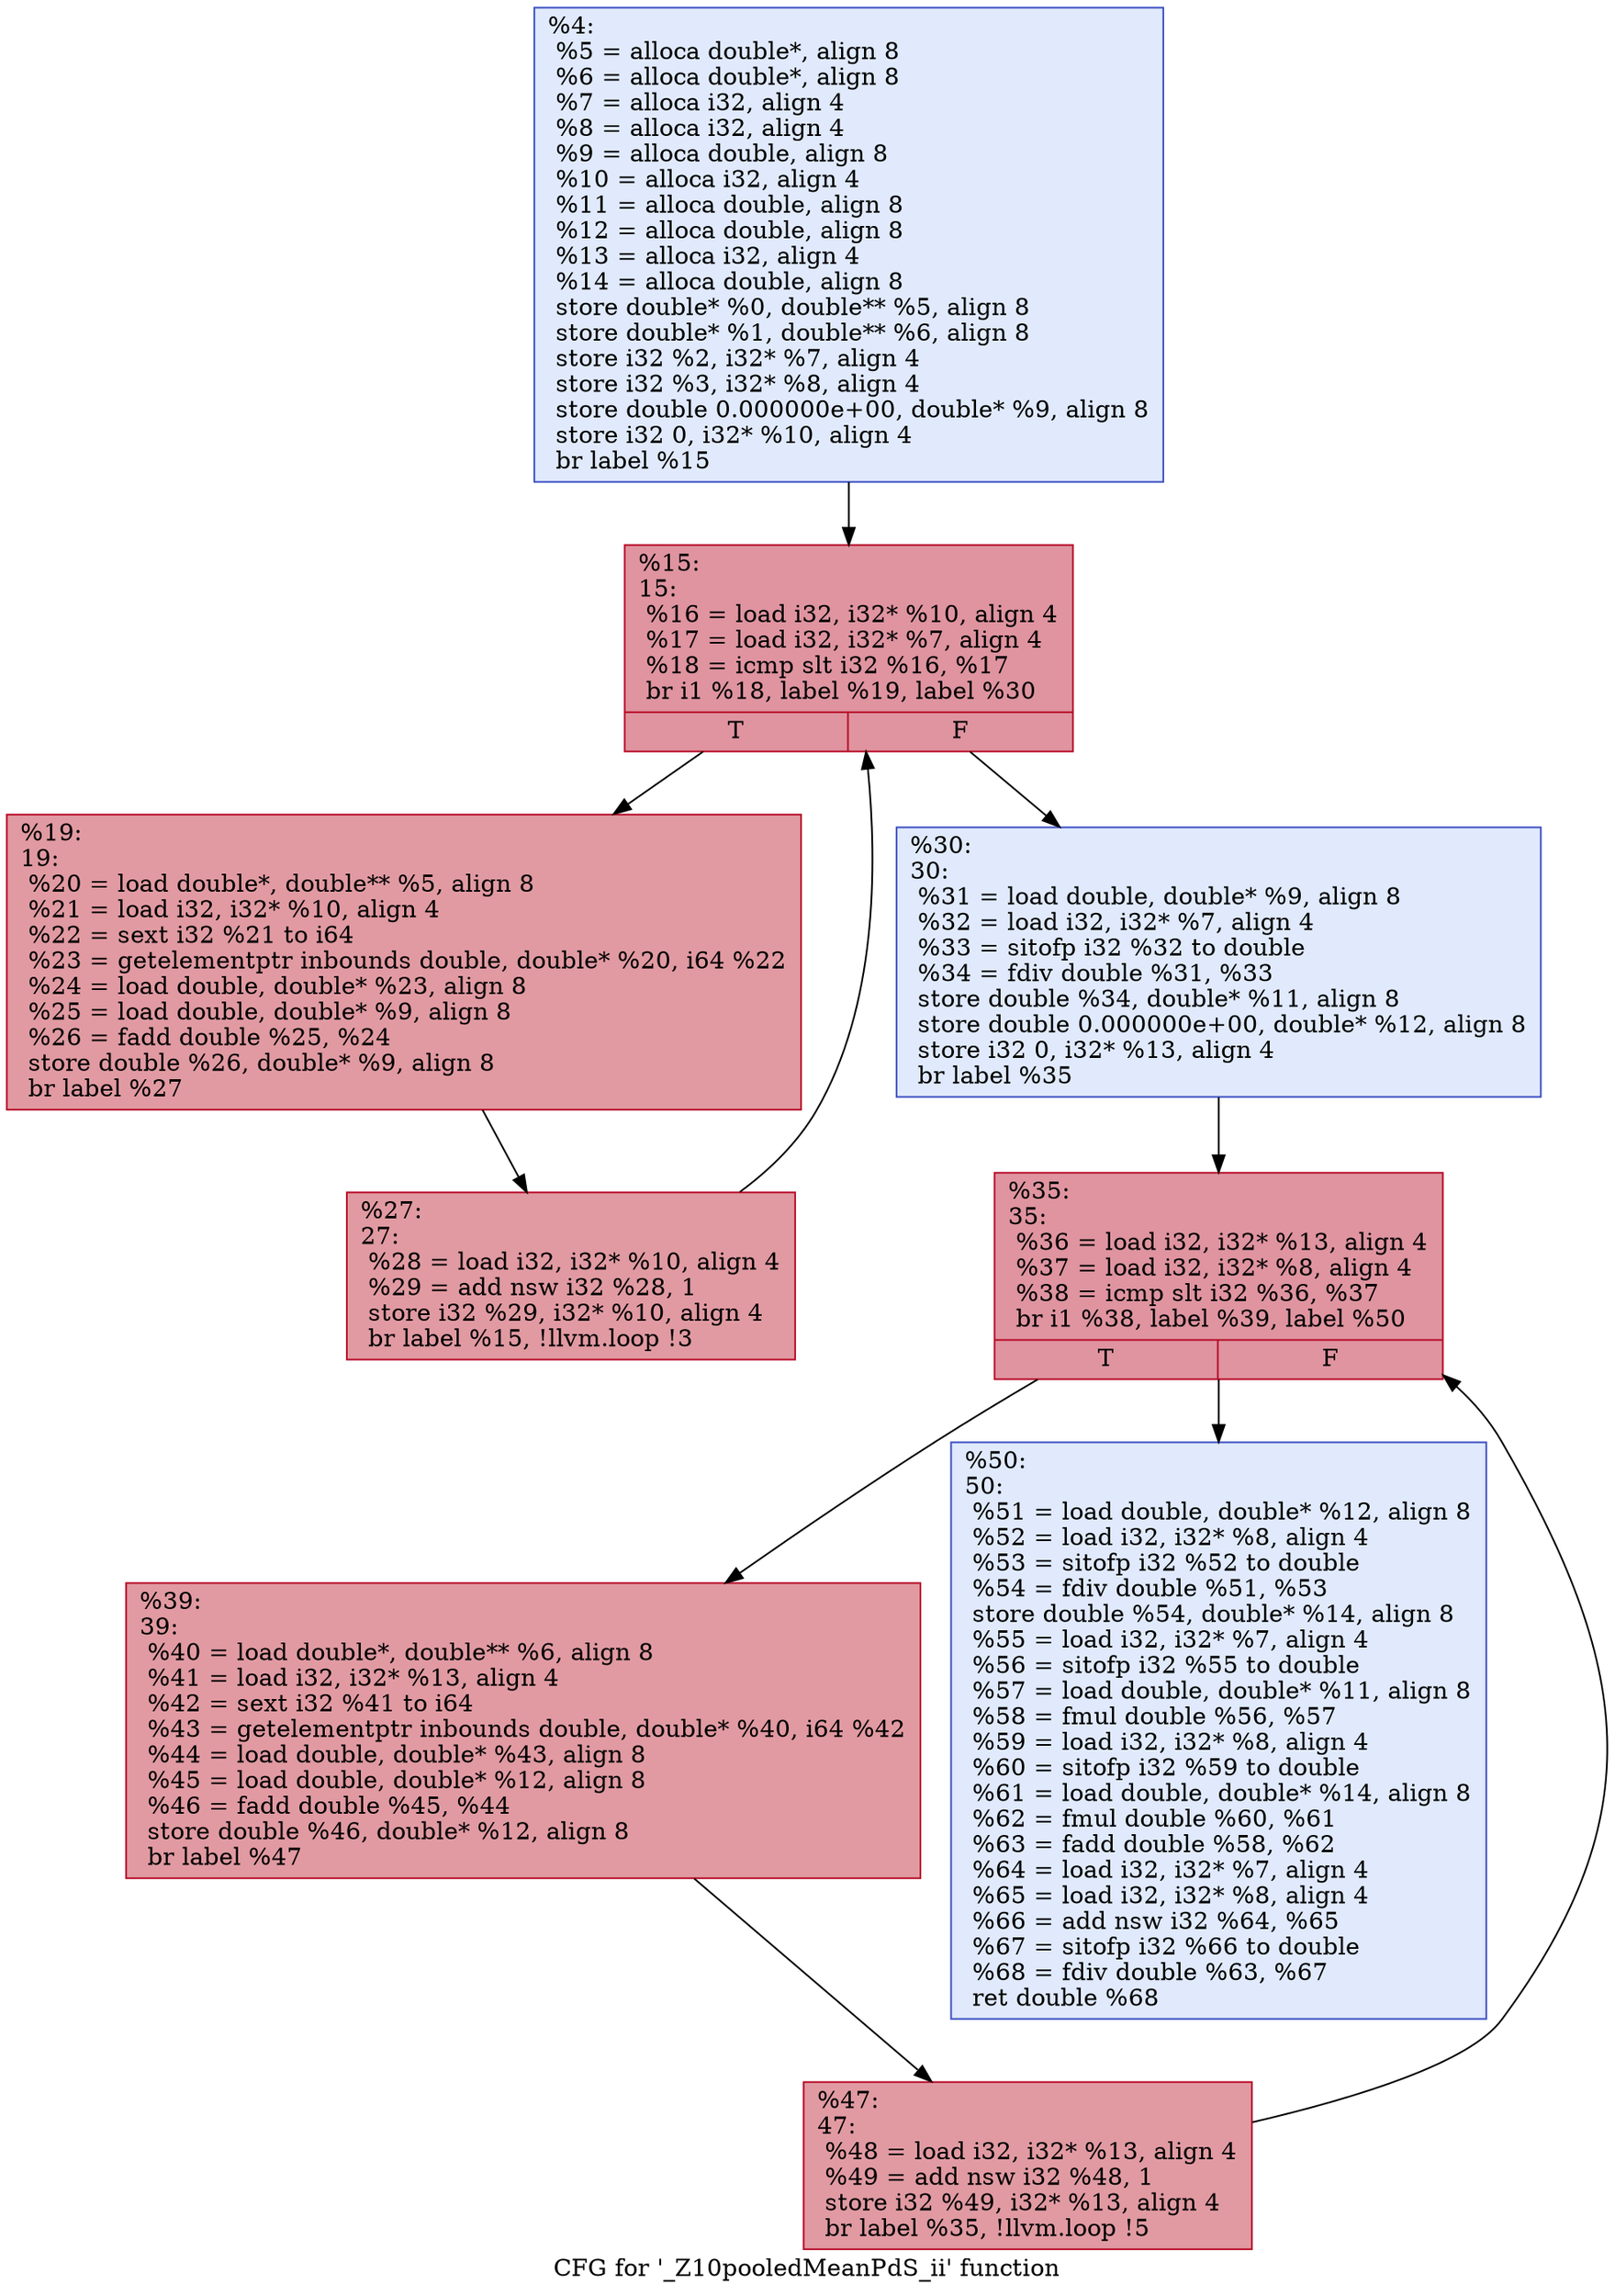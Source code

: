 digraph "CFG for '_Z10pooledMeanPdS_ii' function" {
	label="CFG for '_Z10pooledMeanPdS_ii' function";

	1 [shape=record,color="#3d50c3ff", style=filled, fillcolor="#b9d0f970",label="{%4:\l  %5 = alloca double*, align 8\l  %6 = alloca double*, align 8\l  %7 = alloca i32, align 4\l  %8 = alloca i32, align 4\l  %9 = alloca double, align 8\l  %10 = alloca i32, align 4\l  %11 = alloca double, align 8\l  %12 = alloca double, align 8\l  %13 = alloca i32, align 4\l  %14 = alloca double, align 8\l  store double* %0, double** %5, align 8\l  store double* %1, double** %6, align 8\l  store i32 %2, i32* %7, align 4\l  store i32 %3, i32* %8, align 4\l  store double 0.000000e+00, double* %9, align 8\l  store i32 0, i32* %10, align 4\l  br label %15\l}"];
	1 -> 2;
	2 [shape=record,color="#b70d28ff", style=filled, fillcolor="#b70d2870",label="{%15:\l15:                                               \l  %16 = load i32, i32* %10, align 4\l  %17 = load i32, i32* %7, align 4\l  %18 = icmp slt i32 %16, %17\l  br i1 %18, label %19, label %30\l|{<s0>T|<s1>F}}"];
	2 -> 3;
	2 -> 4;
	3 [shape=record,color="#b70d28ff", style=filled, fillcolor="#bb1b2c70",label="{%19:\l19:                                               \l  %20 = load double*, double** %5, align 8\l  %21 = load i32, i32* %10, align 4\l  %22 = sext i32 %21 to i64\l  %23 = getelementptr inbounds double, double* %20, i64 %22\l  %24 = load double, double* %23, align 8\l  %25 = load double, double* %9, align 8\l  %26 = fadd double %25, %24\l  store double %26, double* %9, align 8\l  br label %27\l}"];
	3 -> 5;
	5 [shape=record,color="#b70d28ff", style=filled, fillcolor="#bb1b2c70",label="{%27:\l27:                                               \l  %28 = load i32, i32* %10, align 4\l  %29 = add nsw i32 %28, 1\l  store i32 %29, i32* %10, align 4\l  br label %15, !llvm.loop !3\l}"];
	5 -> 2;
	4 [shape=record,color="#3d50c3ff", style=filled, fillcolor="#b9d0f970",label="{%30:\l30:                                               \l  %31 = load double, double* %9, align 8\l  %32 = load i32, i32* %7, align 4\l  %33 = sitofp i32 %32 to double\l  %34 = fdiv double %31, %33\l  store double %34, double* %11, align 8\l  store double 0.000000e+00, double* %12, align 8\l  store i32 0, i32* %13, align 4\l  br label %35\l}"];
	4 -> 6;
	6 [shape=record,color="#b70d28ff", style=filled, fillcolor="#b70d2870",label="{%35:\l35:                                               \l  %36 = load i32, i32* %13, align 4\l  %37 = load i32, i32* %8, align 4\l  %38 = icmp slt i32 %36, %37\l  br i1 %38, label %39, label %50\l|{<s0>T|<s1>F}}"];
	6 -> 7;
	6 -> 8;
	7 [shape=record,color="#b70d28ff", style=filled, fillcolor="#bb1b2c70",label="{%39:\l39:                                               \l  %40 = load double*, double** %6, align 8\l  %41 = load i32, i32* %13, align 4\l  %42 = sext i32 %41 to i64\l  %43 = getelementptr inbounds double, double* %40, i64 %42\l  %44 = load double, double* %43, align 8\l  %45 = load double, double* %12, align 8\l  %46 = fadd double %45, %44\l  store double %46, double* %12, align 8\l  br label %47\l}"];
	7 -> 9;
	9 [shape=record,color="#b70d28ff", style=filled, fillcolor="#bb1b2c70",label="{%47:\l47:                                               \l  %48 = load i32, i32* %13, align 4\l  %49 = add nsw i32 %48, 1\l  store i32 %49, i32* %13, align 4\l  br label %35, !llvm.loop !5\l}"];
	9 -> 6;
	8 [shape=record,color="#3d50c3ff", style=filled, fillcolor="#b9d0f970",label="{%50:\l50:                                               \l  %51 = load double, double* %12, align 8\l  %52 = load i32, i32* %8, align 4\l  %53 = sitofp i32 %52 to double\l  %54 = fdiv double %51, %53\l  store double %54, double* %14, align 8\l  %55 = load i32, i32* %7, align 4\l  %56 = sitofp i32 %55 to double\l  %57 = load double, double* %11, align 8\l  %58 = fmul double %56, %57\l  %59 = load i32, i32* %8, align 4\l  %60 = sitofp i32 %59 to double\l  %61 = load double, double* %14, align 8\l  %62 = fmul double %60, %61\l  %63 = fadd double %58, %62\l  %64 = load i32, i32* %7, align 4\l  %65 = load i32, i32* %8, align 4\l  %66 = add nsw i32 %64, %65\l  %67 = sitofp i32 %66 to double\l  %68 = fdiv double %63, %67\l  ret double %68\l}"];
}

